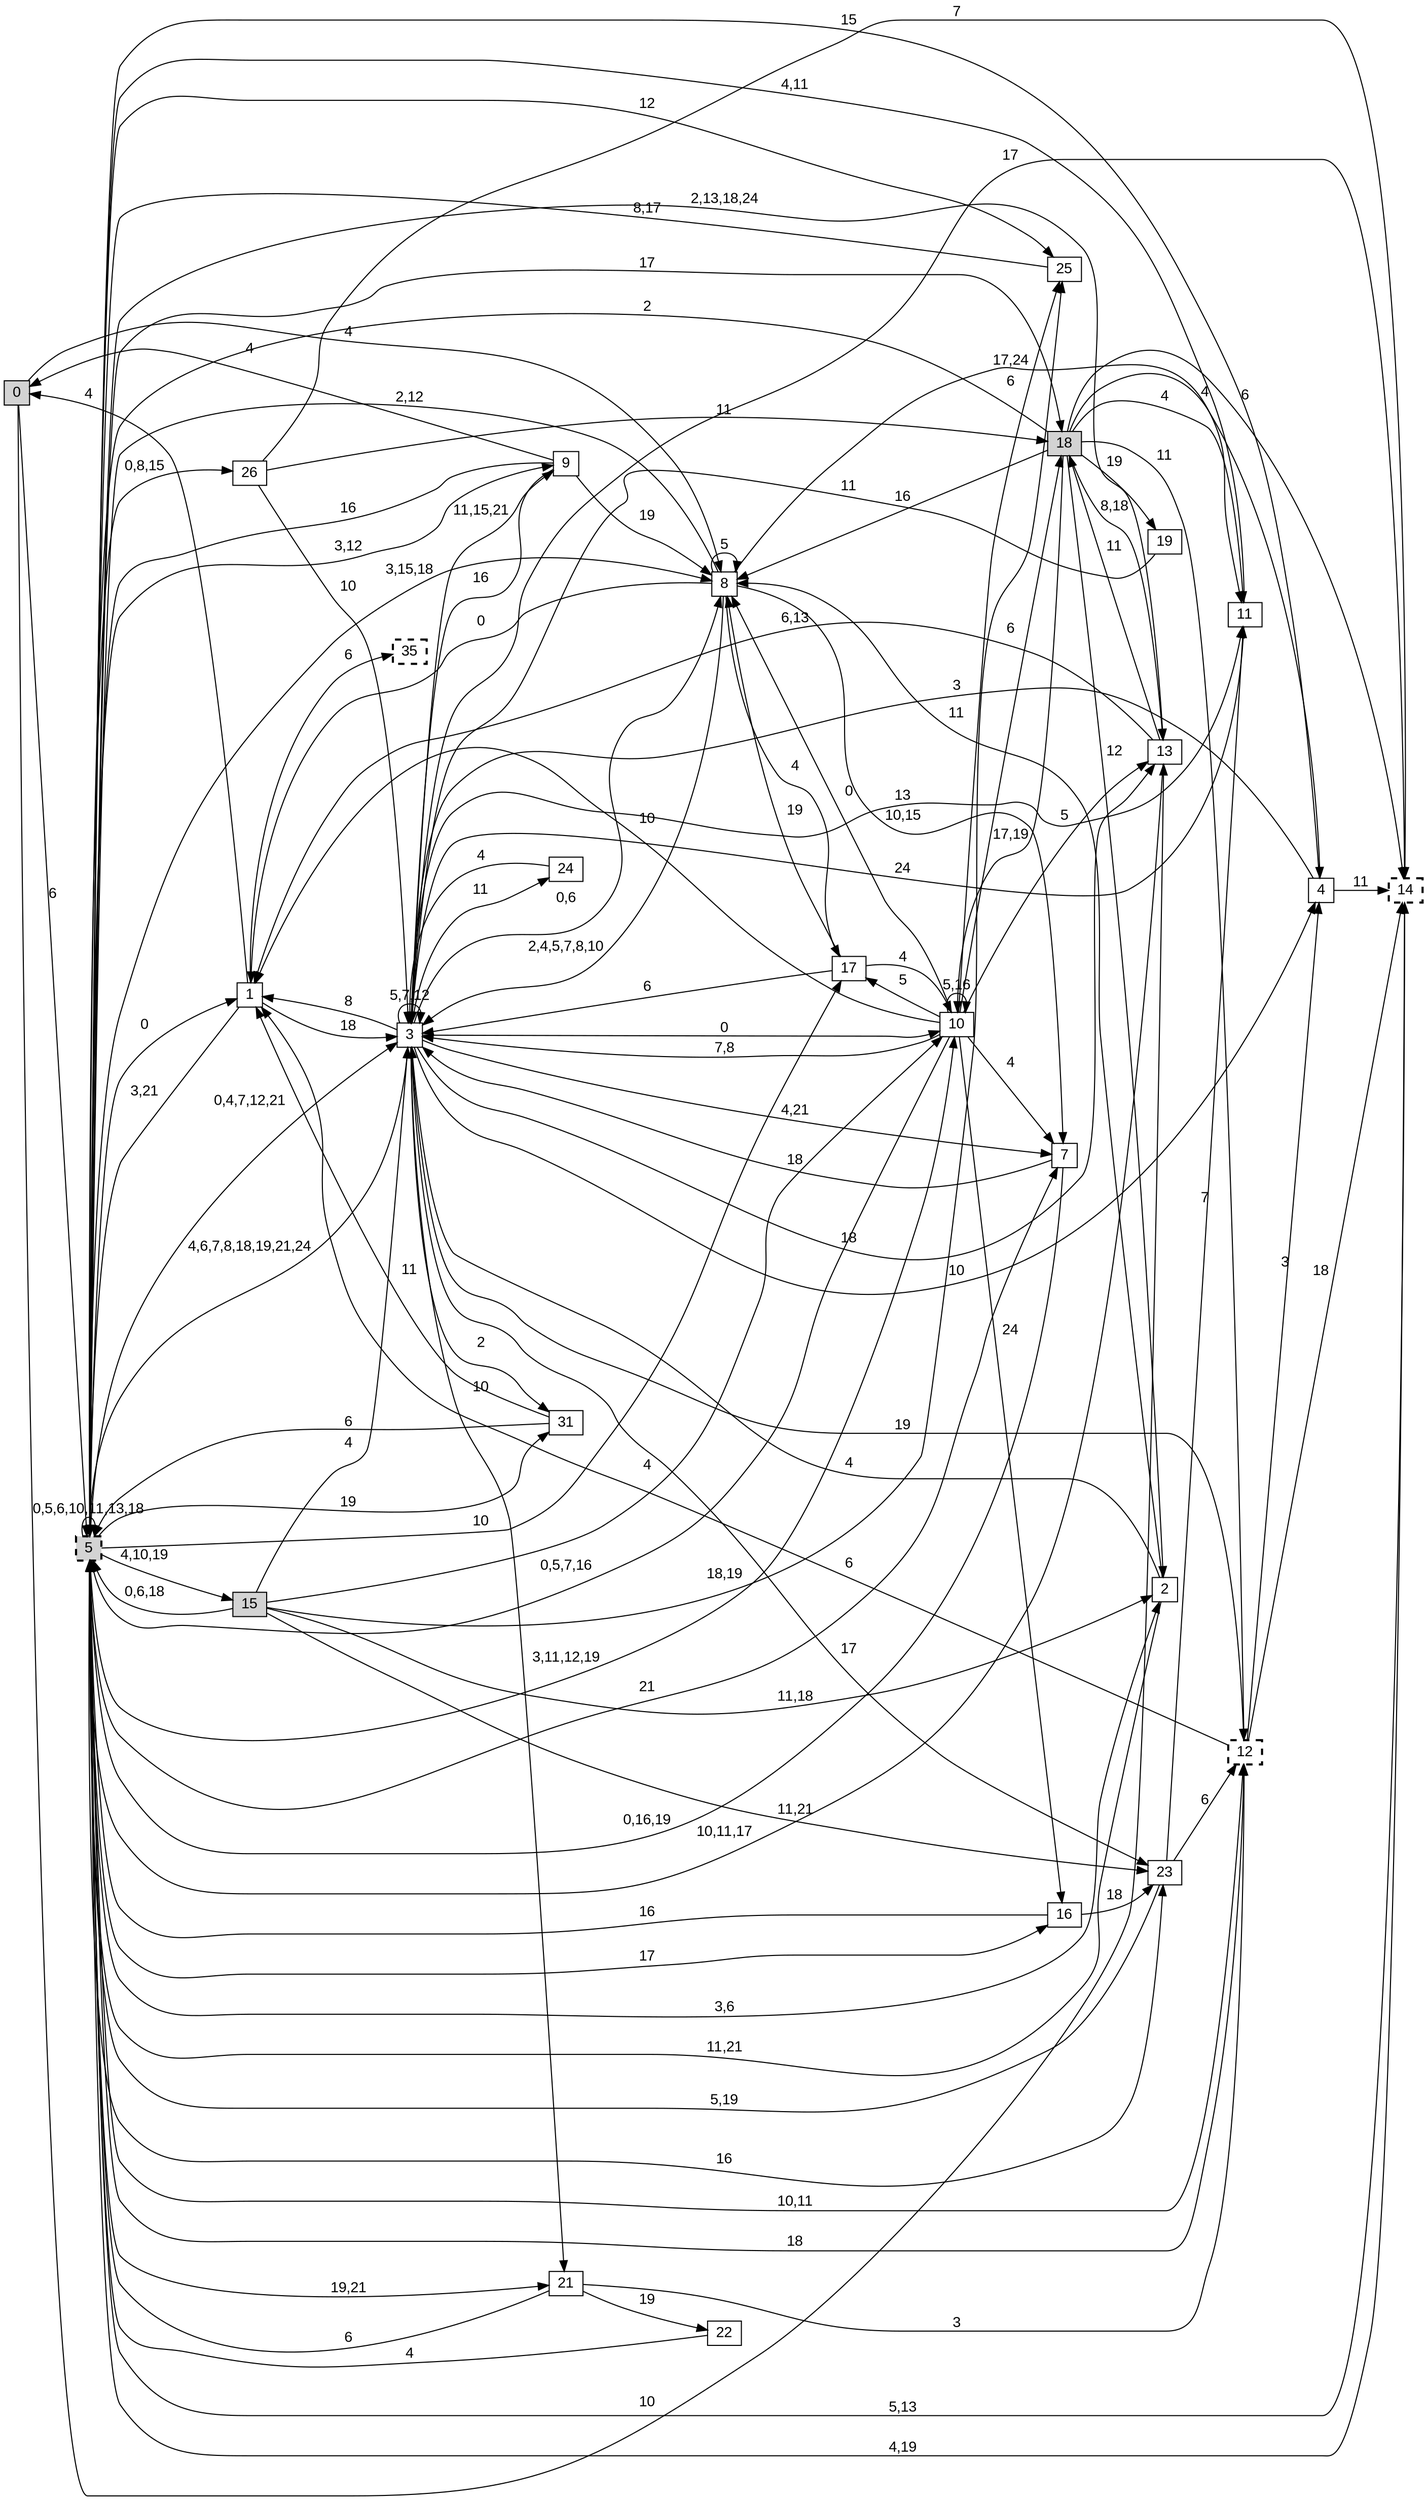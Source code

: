 digraph "NDFA" {
  rankdir=LR
  node [shape=box width=0.1 height=0.1 fontname=Arial]
  edge [fontname=Arial]
/* Estados */
 s0 [label="0" style="filled"] /* I:1 F:0 D:0 */
 s1 [label="1" ] /* I:0 F:0 D:0 */
 s2 [label="2" ] /* I:0 F:0 D:0 */
 s3 [label="3" ] /* I:0 F:0 D:0 */
 s4 [label="4" ] /* I:0 F:0 D:0 */
 s5 [label="5" style="filled,bold,dashed"] /* I:1 F:1 D:0 */
 s7 [label="7" ] /* I:0 F:0 D:0 */
 s8 [label="8" ] /* I:0 F:0 D:0 */
 s9 [label="9" ] /* I:0 F:0 D:0 */
 s10 [label="10" ] /* I:0 F:0 D:0 */
 s11 [label="11" ] /* I:0 F:0 D:0 */
 s12 [label="12" style="bold,dashed"] /* I:0 F:1 D:0 */
 s13 [label="13" ] /* I:0 F:0 D:0 */
 s14 [label="14" style="bold,dashed"] /* I:0 F:1 D:0 */
 s15 [label="15" style="filled"] /* I:1 F:0 D:0 */
 s16 [label="16" ] /* I:0 F:0 D:0 */
 s17 [label="17" ] /* I:0 F:0 D:0 */
 s18 [label="18" style="filled"] /* I:1 F:0 D:0 */
 s19 [label="19" ] /* I:0 F:0 D:0 */
 s21 [label="21" ] /* I:0 F:0 D:0 */
 s22 [label="22" ] /* I:0 F:0 D:0 */
 s23 [label="23" ] /* I:0 F:0 D:0 */
 s24 [label="24" ] /* I:0 F:0 D:0 */
 s25 [label="25" ] /* I:0 F:0 D:0 */
 s26 [label="26" ] /* I:0 F:0 D:0 */
 s31 [label="31" ] /* I:0 F:0 D:0 */
 s35 [label="35" style="bold,dashed"] /* I:0 F:1 D:0 */
/* Transiciones */
  s0 -> s5 [label="6"]
  s0 -> s8 [label="4"]
  s0 -> s13 [label="10"]
  s1 -> s0 [label="4"]
  s1 -> s3 [label="18"]
  s1 -> s5 [label="3,21"]
  s1 -> s35 [label="6"]
  s2 -> s3 [label="4"]
  s2 -> s5 [label="11,21"]
  s2 -> s8 [label="11"]
  s3 -> s1 [label="8"]
  s3 -> s3 [label="5,7,12"]
  s3 -> s4 [label="10"]
  s3 -> s5 [label="4,6,7,8,18,19,21,24"]
  s3 -> s7 [label="4,21"]
  s3 -> s8 [label="0,6"]
  s3 -> s9 [label="11,15,21"]
  s3 -> s10 [label="0"]
  s3 -> s11 [label="13"]
  s3 -> s12 [label="19"]
  s3 -> s13 [label="18"]
  s3 -> s21 [label="10"]
  s3 -> s23 [label="17"]
  s3 -> s24 [label="11"]
  s3 -> s31 [label="2"]
  s4 -> s3 [label="3"]
  s4 -> s5 [label="15"]
  s4 -> s14 [label="11"]
  s5 -> s1 [label="0"]
  s5 -> s2 [label="3,6"]
  s5 -> s3 [label="0,4,7,12,21"]
  s5 -> s5 [label="0,5,6,10,11,13,18"]
  s5 -> s7 [label="21"]
  s5 -> s8 [label="3,15,18"]
  s5 -> s9 [label="3,12"]
  s5 -> s10 [label="3,11,12,19"]
  s5 -> s12 [label="10,11"]
  s5 -> s13 [label="2,13,18,24"]
  s5 -> s14 [label="5,13"]
  s5 -> s15 [label="4,10,19"]
  s5 -> s16 [label="17"]
  s5 -> s17 [label="10"]
  s5 -> s18 [label="17"]
  s5 -> s21 [label="19,21"]
  s5 -> s23 [label="16"]
  s5 -> s25 [label="12"]
  s5 -> s26 [label="0,8,15"]
  s5 -> s31 [label="19"]
  s7 -> s3 [label="18"]
  s7 -> s5 [label="0,16,19"]
  s8 -> s1 [label="0"]
  s8 -> s3 [label="2,4,5,7,8,10"]
  s8 -> s5 [label="2,12"]
  s8 -> s7 [label="10,15"]
  s8 -> s8 [label="5"]
  s8 -> s11 [label="17,24"]
  s8 -> s17 [label="4"]
  s9 -> s0 [label="4"]
  s9 -> s3 [label="16"]
  s9 -> s5 [label="16"]
  s9 -> s8 [label="19"]
  s10 -> s1 [label="10"]
  s10 -> s3 [label="7,8"]
  s10 -> s5 [label="0,5,7,16"]
  s10 -> s7 [label="4"]
  s10 -> s8 [label="0"]
  s10 -> s10 [label="5,16"]
  s10 -> s13 [label="5"]
  s10 -> s16 [label="24"]
  s10 -> s17 [label="5"]
  s10 -> s18 [label="6"]
  s10 -> s25 [label="6"]
  s11 -> s3 [label="24"]
  s11 -> s5 [label="4,11"]
  s12 -> s1 [label="6"]
  s12 -> s4 [label="3"]
  s12 -> s5 [label="18"]
  s12 -> s14 [label="18"]
  s13 -> s1 [label="6,13"]
  s13 -> s5 [label="10,11,17"]
  s13 -> s18 [label="11"]
  s14 -> s3 [label="17"]
  s14 -> s5 [label="4,19"]
  s15 -> s2 [label="11,18"]
  s15 -> s3 [label="4"]
  s15 -> s5 [label="0,6,18"]
  s15 -> s10 [label="4"]
  s15 -> s23 [label="11,21"]
  s15 -> s25 [label="18,19"]
  s16 -> s5 [label="16"]
  s16 -> s23 [label="18"]
  s17 -> s3 [label="6"]
  s17 -> s8 [label="19"]
  s17 -> s10 [label="4"]
  s18 -> s2 [label="12"]
  s18 -> s4 [label="4"]
  s18 -> s5 [label="2"]
  s18 -> s8 [label="16"]
  s18 -> s10 [label="17,19"]
  s18 -> s11 [label="4"]
  s18 -> s12 [label="11"]
  s18 -> s13 [label="8,18"]
  s18 -> s14 [label="6"]
  s18 -> s19 [label="19"]
  s19 -> s3 [label="11"]
  s21 -> s5 [label="6"]
  s21 -> s12 [label="3"]
  s21 -> s22 [label="19"]
  s22 -> s5 [label="4"]
  s23 -> s5 [label="5,19"]
  s23 -> s11 [label="7"]
  s23 -> s12 [label="6"]
  s24 -> s3 [label="4"]
  s25 -> s5 [label="8,17"]
  s26 -> s3 [label="10"]
  s26 -> s14 [label="7"]
  s26 -> s18 [label="11"]
  s31 -> s1 [label="11"]
  s31 -> s5 [label="6"]
}
